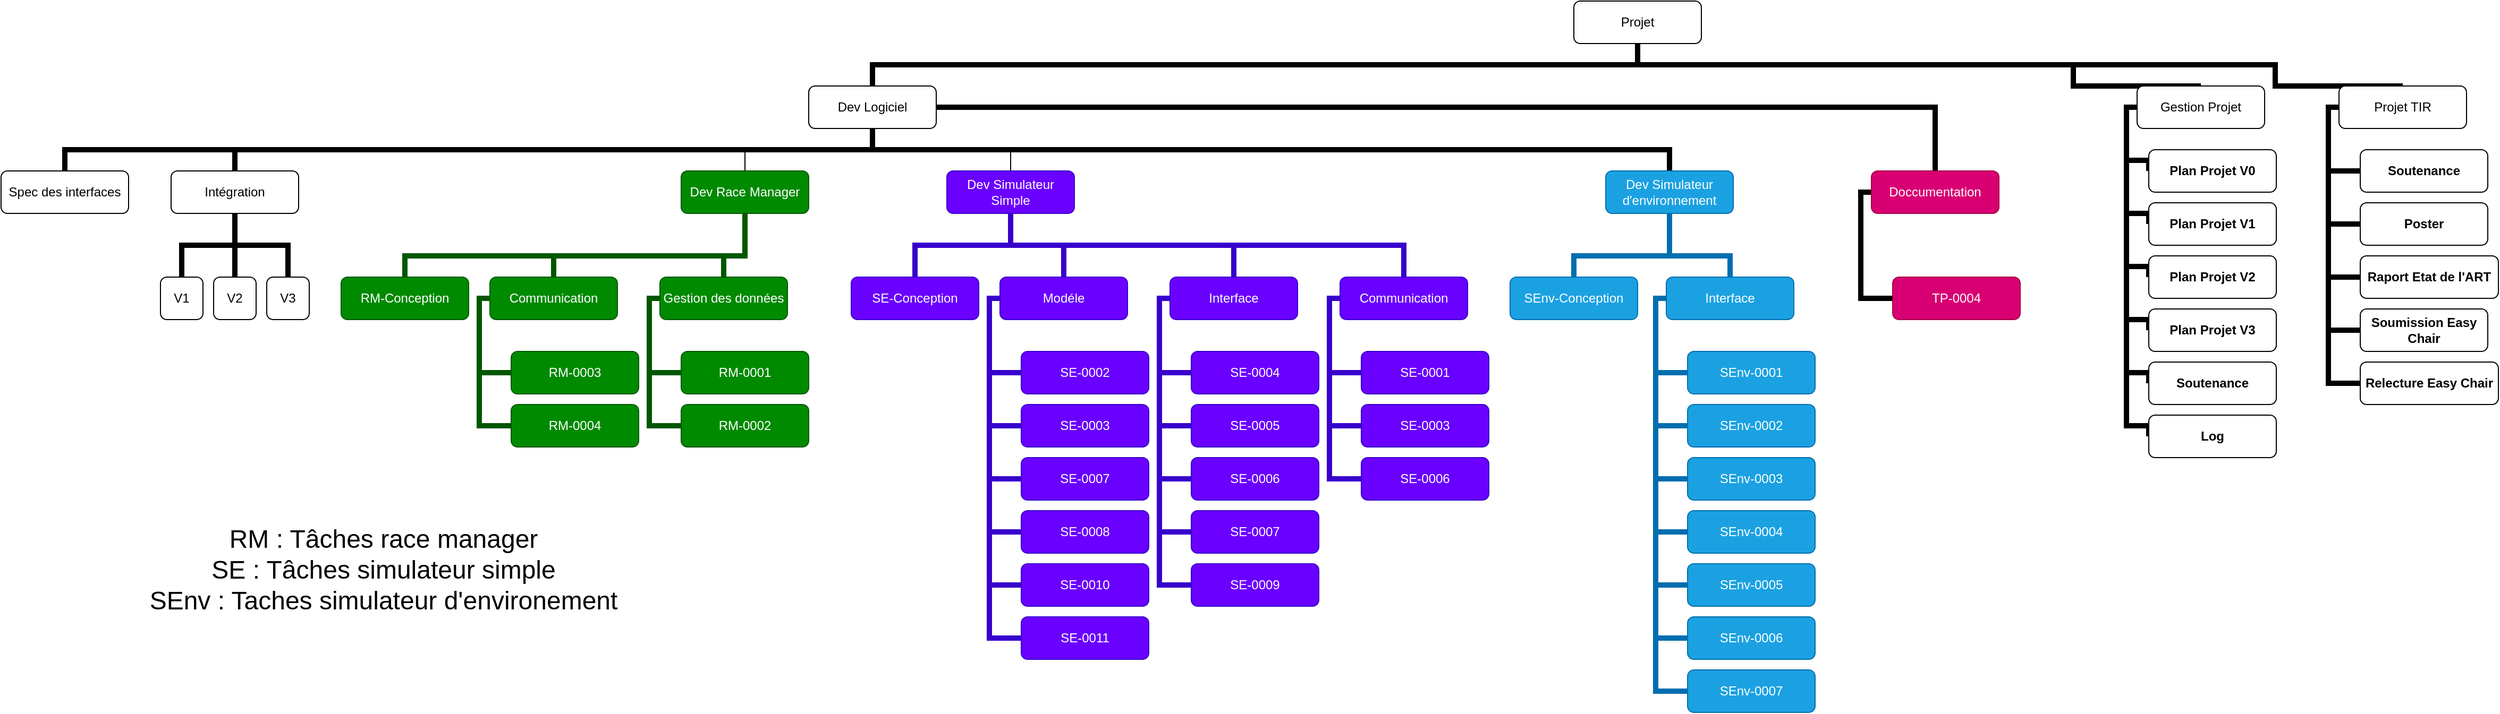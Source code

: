 <mxfile version="16.5.1" type="device"><diagram id="SO90elbDWTk9KM8f_khS" name="Page-1"><mxGraphModel dx="1640" dy="494" grid="1" gridSize="10" guides="1" tooltips="1" connect="1" arrows="1" fold="1" page="1" pageScale="1" pageWidth="827" pageHeight="1169" math="0" shadow="0"><root><mxCell id="0"/><mxCell id="1" parent="0"/><mxCell id="JSs0J7udq6UT4PyJN16Q-4" style="edgeStyle=orthogonalEdgeStyle;rounded=0;orthogonalLoop=1;jettySize=auto;html=1;entryX=0.5;entryY=0;entryDx=0;entryDy=0;endArrow=none;endFill=0;strokeWidth=5;" parent="1" source="5Y8uzEeQhEqQPlGlV6em-2" target="JSs0J7udq6UT4PyJN16Q-1" edge="1"><mxGeometry relative="1" as="geometry"><Array as="points"><mxPoint x="820" y="140"/><mxPoint x="100" y="140"/></Array></mxGeometry></mxCell><mxCell id="JSs0J7udq6UT4PyJN16Q-5" style="edgeStyle=orthogonalEdgeStyle;rounded=0;orthogonalLoop=1;jettySize=auto;html=1;entryX=0.5;entryY=0;entryDx=0;entryDy=0;endArrow=none;endFill=0;strokeWidth=5;" parent="1" source="5Y8uzEeQhEqQPlGlV6em-2" target="JSs0J7udq6UT4PyJN16Q-2" edge="1"><mxGeometry relative="1" as="geometry"><Array as="points"><mxPoint x="820" y="140"/><mxPoint x="1230" y="140"/></Array></mxGeometry></mxCell><mxCell id="JSs0J7udq6UT4PyJN16Q-6" style="edgeStyle=orthogonalEdgeStyle;rounded=0;orthogonalLoop=1;jettySize=auto;html=1;entryX=0.5;entryY=0;entryDx=0;entryDy=0;endArrow=none;endFill=0;strokeWidth=5;" parent="1" source="5Y8uzEeQhEqQPlGlV6em-2" target="JSs0J7udq6UT4PyJN16Q-3" edge="1"><mxGeometry relative="1" as="geometry"><Array as="points"><mxPoint x="820" y="140"/><mxPoint x="1420" y="140"/></Array></mxGeometry></mxCell><mxCell id="5Y8uzEeQhEqQPlGlV6em-2" value="Projet" style="rounded=1;whiteSpace=wrap;html=1;" parent="1" vertex="1"><mxGeometry x="760" y="80" width="120" height="40" as="geometry"/></mxCell><mxCell id="JSs0J7udq6UT4PyJN16Q-10" style="edgeStyle=orthogonalEdgeStyle;rounded=0;orthogonalLoop=1;jettySize=auto;html=1;entryX=0.5;entryY=0;entryDx=0;entryDy=0;endArrow=none;endFill=0;" parent="1" source="JSs0J7udq6UT4PyJN16Q-1" target="JSs0J7udq6UT4PyJN16Q-7" edge="1"><mxGeometry relative="1" as="geometry"/></mxCell><mxCell id="JSs0J7udq6UT4PyJN16Q-11" style="edgeStyle=orthogonalEdgeStyle;rounded=0;orthogonalLoop=1;jettySize=auto;html=1;entryX=0.5;entryY=0;entryDx=0;entryDy=0;endArrow=none;endFill=0;" parent="1" source="JSs0J7udq6UT4PyJN16Q-1" target="JSs0J7udq6UT4PyJN16Q-8" edge="1"><mxGeometry relative="1" as="geometry"><Array as="points"><mxPoint x="100" y="220"/><mxPoint x="230" y="220"/></Array></mxGeometry></mxCell><mxCell id="JSs0J7udq6UT4PyJN16Q-12" style="edgeStyle=orthogonalEdgeStyle;rounded=0;orthogonalLoop=1;jettySize=auto;html=1;entryX=0.5;entryY=0;entryDx=0;entryDy=0;endArrow=none;endFill=0;strokeWidth=5;" parent="1" source="JSs0J7udq6UT4PyJN16Q-1" target="JSs0J7udq6UT4PyJN16Q-9" edge="1"><mxGeometry relative="1" as="geometry"><Array as="points"><mxPoint x="100" y="220"/><mxPoint x="850" y="220"/></Array></mxGeometry></mxCell><mxCell id="worYOlC481NNK5F_TuoV-4" style="edgeStyle=orthogonalEdgeStyle;rounded=0;orthogonalLoop=1;jettySize=auto;html=1;entryX=0.5;entryY=0;entryDx=0;entryDy=0;endArrow=none;endFill=0;strokeWidth=5;" parent="1" source="JSs0J7udq6UT4PyJN16Q-1" target="worYOlC481NNK5F_TuoV-2" edge="1"><mxGeometry relative="1" as="geometry"><Array as="points"><mxPoint x="100" y="220"/><mxPoint x="-500" y="220"/></Array></mxGeometry></mxCell><mxCell id="worYOlC481NNK5F_TuoV-9" style="edgeStyle=orthogonalEdgeStyle;rounded=0;orthogonalLoop=1;jettySize=auto;html=1;entryX=0.5;entryY=0;entryDx=0;entryDy=0;endArrow=none;endFill=0;strokeWidth=5;" parent="1" source="JSs0J7udq6UT4PyJN16Q-1" target="worYOlC481NNK5F_TuoV-8" edge="1"><mxGeometry relative="1" as="geometry"><Array as="points"><mxPoint x="100" y="220"/><mxPoint x="-660" y="220"/></Array></mxGeometry></mxCell><mxCell id="X5xhiiasP9igytAPLEnK-2" style="edgeStyle=orthogonalEdgeStyle;rounded=0;orthogonalLoop=1;jettySize=auto;html=1;entryX=0.5;entryY=0;entryDx=0;entryDy=0;endArrow=none;endFill=0;strokeWidth=5;" edge="1" parent="1" source="JSs0J7udq6UT4PyJN16Q-1" target="X5xhiiasP9igytAPLEnK-1"><mxGeometry relative="1" as="geometry"/></mxCell><mxCell id="JSs0J7udq6UT4PyJN16Q-1" value="Dev Logiciel" style="rounded=1;whiteSpace=wrap;html=1;" parent="1" vertex="1"><mxGeometry x="40" y="160" width="120" height="40" as="geometry"/></mxCell><mxCell id="JSs0J7udq6UT4PyJN16Q-113" style="edgeStyle=orthogonalEdgeStyle;rounded=0;orthogonalLoop=1;jettySize=auto;html=1;entryX=0;entryY=0.5;entryDx=0;entryDy=0;endArrow=none;endFill=0;strokeWidth=5;" parent="1" source="JSs0J7udq6UT4PyJN16Q-2" target="JSs0J7udq6UT4PyJN16Q-112" edge="1"><mxGeometry relative="1" as="geometry"><Array as="points"><mxPoint x="1280" y="180"/><mxPoint x="1280" y="230"/></Array></mxGeometry></mxCell><mxCell id="JSs0J7udq6UT4PyJN16Q-114" style="edgeStyle=orthogonalEdgeStyle;rounded=0;orthogonalLoop=1;jettySize=auto;html=1;entryX=0;entryY=0.5;entryDx=0;entryDy=0;endArrow=none;endFill=0;strokeWidth=5;" parent="1" source="JSs0J7udq6UT4PyJN16Q-2" target="JSs0J7udq6UT4PyJN16Q-107" edge="1"><mxGeometry relative="1" as="geometry"><Array as="points"><mxPoint x="1280" y="180"/><mxPoint x="1280" y="280"/></Array></mxGeometry></mxCell><mxCell id="JSs0J7udq6UT4PyJN16Q-115" style="edgeStyle=orthogonalEdgeStyle;rounded=0;orthogonalLoop=1;jettySize=auto;html=1;entryX=0;entryY=0.5;entryDx=0;entryDy=0;endArrow=none;endFill=0;strokeWidth=5;" parent="1" source="JSs0J7udq6UT4PyJN16Q-2" target="JSs0J7udq6UT4PyJN16Q-108" edge="1"><mxGeometry relative="1" as="geometry"><Array as="points"><mxPoint x="1280" y="180"/><mxPoint x="1280" y="330"/></Array></mxGeometry></mxCell><mxCell id="JSs0J7udq6UT4PyJN16Q-116" style="edgeStyle=orthogonalEdgeStyle;rounded=0;orthogonalLoop=1;jettySize=auto;html=1;entryX=0;entryY=0.5;entryDx=0;entryDy=0;endArrow=none;endFill=0;strokeWidth=5;" parent="1" source="JSs0J7udq6UT4PyJN16Q-2" target="JSs0J7udq6UT4PyJN16Q-109" edge="1"><mxGeometry relative="1" as="geometry"><Array as="points"><mxPoint x="1280" y="180"/><mxPoint x="1280" y="380"/></Array></mxGeometry></mxCell><mxCell id="JSs0J7udq6UT4PyJN16Q-117" style="edgeStyle=orthogonalEdgeStyle;rounded=0;orthogonalLoop=1;jettySize=auto;html=1;entryX=0;entryY=0.5;entryDx=0;entryDy=0;endArrow=none;endFill=0;strokeWidth=5;" parent="1" source="JSs0J7udq6UT4PyJN16Q-2" target="JSs0J7udq6UT4PyJN16Q-110" edge="1"><mxGeometry relative="1" as="geometry"><Array as="points"><mxPoint x="1280" y="180"/><mxPoint x="1280" y="430"/></Array></mxGeometry></mxCell><mxCell id="JSs0J7udq6UT4PyJN16Q-118" style="edgeStyle=orthogonalEdgeStyle;rounded=0;orthogonalLoop=1;jettySize=auto;html=1;entryX=0;entryY=0.5;entryDx=0;entryDy=0;endArrow=none;endFill=0;strokeWidth=5;" parent="1" source="JSs0J7udq6UT4PyJN16Q-2" target="JSs0J7udq6UT4PyJN16Q-111" edge="1"><mxGeometry relative="1" as="geometry"><Array as="points"><mxPoint x="1280" y="180"/><mxPoint x="1280" y="480"/></Array></mxGeometry></mxCell><mxCell id="JSs0J7udq6UT4PyJN16Q-2" value="Gestion Projet" style="rounded=1;whiteSpace=wrap;html=1;" parent="1" vertex="1"><mxGeometry x="1290" y="160" width="120" height="40" as="geometry"/></mxCell><mxCell id="JSs0J7udq6UT4PyJN16Q-124" style="edgeStyle=orthogonalEdgeStyle;rounded=0;orthogonalLoop=1;jettySize=auto;html=1;entryX=0;entryY=0.5;entryDx=0;entryDy=0;endArrow=none;endFill=0;strokeWidth=5;" parent="1" source="JSs0J7udq6UT4PyJN16Q-3" target="JSs0J7udq6UT4PyJN16Q-119" edge="1"><mxGeometry relative="1" as="geometry"><Array as="points"><mxPoint x="1470" y="180"/><mxPoint x="1470" y="240"/></Array></mxGeometry></mxCell><mxCell id="JSs0J7udq6UT4PyJN16Q-125" style="edgeStyle=orthogonalEdgeStyle;rounded=0;orthogonalLoop=1;jettySize=auto;html=1;entryX=0;entryY=0.5;entryDx=0;entryDy=0;endArrow=none;endFill=0;strokeWidth=5;" parent="1" source="JSs0J7udq6UT4PyJN16Q-3" target="JSs0J7udq6UT4PyJN16Q-120" edge="1"><mxGeometry relative="1" as="geometry"><Array as="points"><mxPoint x="1470" y="180"/><mxPoint x="1470" y="290"/></Array></mxGeometry></mxCell><mxCell id="JSs0J7udq6UT4PyJN16Q-126" style="edgeStyle=orthogonalEdgeStyle;rounded=0;orthogonalLoop=1;jettySize=auto;html=1;entryX=0;entryY=0.5;entryDx=0;entryDy=0;endArrow=none;endFill=0;strokeWidth=5;" parent="1" source="JSs0J7udq6UT4PyJN16Q-3" target="JSs0J7udq6UT4PyJN16Q-121" edge="1"><mxGeometry relative="1" as="geometry"><Array as="points"><mxPoint x="1470" y="180"/><mxPoint x="1470" y="340"/></Array></mxGeometry></mxCell><mxCell id="JSs0J7udq6UT4PyJN16Q-127" style="edgeStyle=orthogonalEdgeStyle;rounded=0;orthogonalLoop=1;jettySize=auto;html=1;entryX=0;entryY=0.5;entryDx=0;entryDy=0;endArrow=none;endFill=0;strokeWidth=5;" parent="1" source="JSs0J7udq6UT4PyJN16Q-3" target="JSs0J7udq6UT4PyJN16Q-122" edge="1"><mxGeometry relative="1" as="geometry"><Array as="points"><mxPoint x="1470" y="180"/><mxPoint x="1470" y="390"/></Array></mxGeometry></mxCell><mxCell id="JSs0J7udq6UT4PyJN16Q-129" style="edgeStyle=orthogonalEdgeStyle;rounded=0;orthogonalLoop=1;jettySize=auto;html=1;entryX=0;entryY=0.5;entryDx=0;entryDy=0;endArrow=none;endFill=0;strokeWidth=5;" parent="1" source="JSs0J7udq6UT4PyJN16Q-3" target="JSs0J7udq6UT4PyJN16Q-128" edge="1"><mxGeometry relative="1" as="geometry"><Array as="points"><mxPoint x="1470" y="180"/><mxPoint x="1470" y="440"/></Array></mxGeometry></mxCell><mxCell id="JSs0J7udq6UT4PyJN16Q-3" value="Projet TIR" style="rounded=1;whiteSpace=wrap;html=1;" parent="1" vertex="1"><mxGeometry x="1480" y="160" width="120" height="40" as="geometry"/></mxCell><mxCell id="JSs0J7udq6UT4PyJN16Q-15" style="edgeStyle=orthogonalEdgeStyle;rounded=0;orthogonalLoop=1;jettySize=auto;html=1;entryX=0.5;entryY=0;entryDx=0;entryDy=0;endArrow=none;endFill=0;fillColor=#008a00;strokeColor=#005700;strokeWidth=5;" parent="1" source="JSs0J7udq6UT4PyJN16Q-7" target="JSs0J7udq6UT4PyJN16Q-13" edge="1"><mxGeometry relative="1" as="geometry"><Array as="points"><mxPoint x="-20" y="320"/><mxPoint x="-200" y="320"/></Array></mxGeometry></mxCell><mxCell id="JSs0J7udq6UT4PyJN16Q-16" style="edgeStyle=orthogonalEdgeStyle;rounded=0;orthogonalLoop=1;jettySize=auto;html=1;entryX=0.5;entryY=0;entryDx=0;entryDy=0;endArrow=none;endFill=0;fillColor=#008a00;strokeColor=#005700;strokeWidth=5;" parent="1" source="JSs0J7udq6UT4PyJN16Q-7" target="JSs0J7udq6UT4PyJN16Q-14" edge="1"><mxGeometry relative="1" as="geometry"><Array as="points"><mxPoint x="-20" y="320"/><mxPoint x="-40" y="320"/></Array></mxGeometry></mxCell><mxCell id="JSs0J7udq6UT4PyJN16Q-96" style="edgeStyle=orthogonalEdgeStyle;rounded=0;orthogonalLoop=1;jettySize=auto;html=1;endArrow=none;endFill=0;entryX=0.5;entryY=0;entryDx=0;entryDy=0;fillColor=#008a00;strokeColor=#005700;strokeWidth=5;" parent="1" source="JSs0J7udq6UT4PyJN16Q-7" target="JSs0J7udq6UT4PyJN16Q-95" edge="1"><mxGeometry relative="1" as="geometry"><mxPoint x="-320" y="320" as="targetPoint"/><Array as="points"><mxPoint x="-20" y="320"/><mxPoint x="-340" y="320"/></Array></mxGeometry></mxCell><mxCell id="JSs0J7udq6UT4PyJN16Q-7" value="Dev Race Manager" style="rounded=1;whiteSpace=wrap;html=1;fillColor=#008a00;fontColor=#ffffff;strokeColor=#005700;" parent="1" vertex="1"><mxGeometry x="-80" y="240" width="120" height="40" as="geometry"/></mxCell><mxCell id="JSs0J7udq6UT4PyJN16Q-40" style="edgeStyle=orthogonalEdgeStyle;rounded=0;orthogonalLoop=1;jettySize=auto;html=1;entryX=0.5;entryY=0;entryDx=0;entryDy=0;endArrow=none;endFill=0;fillColor=#6a00ff;strokeColor=#3700CC;strokeWidth=5;" parent="1" source="JSs0J7udq6UT4PyJN16Q-8" target="JSs0J7udq6UT4PyJN16Q-37" edge="1"><mxGeometry relative="1" as="geometry"/></mxCell><mxCell id="JSs0J7udq6UT4PyJN16Q-41" style="edgeStyle=orthogonalEdgeStyle;rounded=0;orthogonalLoop=1;jettySize=auto;html=1;entryX=0.5;entryY=0;entryDx=0;entryDy=0;endArrow=none;endFill=0;fillColor=#6a00ff;strokeColor=#3700CC;strokeWidth=5;" parent="1" source="JSs0J7udq6UT4PyJN16Q-8" target="JSs0J7udq6UT4PyJN16Q-38" edge="1"><mxGeometry relative="1" as="geometry"><Array as="points"><mxPoint x="230" y="310"/><mxPoint x="440" y="310"/></Array></mxGeometry></mxCell><mxCell id="JSs0J7udq6UT4PyJN16Q-42" style="edgeStyle=orthogonalEdgeStyle;rounded=0;orthogonalLoop=1;jettySize=auto;html=1;entryX=0.5;entryY=0;entryDx=0;entryDy=0;endArrow=none;endFill=0;fillColor=#6a00ff;strokeColor=#3700CC;strokeWidth=5;" parent="1" source="JSs0J7udq6UT4PyJN16Q-8" target="JSs0J7udq6UT4PyJN16Q-39" edge="1"><mxGeometry relative="1" as="geometry"><Array as="points"><mxPoint x="230" y="310"/><mxPoint x="600" y="310"/></Array></mxGeometry></mxCell><mxCell id="JSs0J7udq6UT4PyJN16Q-98" style="edgeStyle=orthogonalEdgeStyle;rounded=0;orthogonalLoop=1;jettySize=auto;html=1;entryX=0.5;entryY=0;entryDx=0;entryDy=0;endArrow=none;endFill=0;fillColor=#6a00ff;strokeColor=#3700CC;strokeWidth=5;" parent="1" source="JSs0J7udq6UT4PyJN16Q-8" target="JSs0J7udq6UT4PyJN16Q-97" edge="1"><mxGeometry relative="1" as="geometry"/></mxCell><mxCell id="JSs0J7udq6UT4PyJN16Q-8" value="Dev Simulateur Simple" style="rounded=1;whiteSpace=wrap;html=1;fillColor=#6a00ff;fontColor=#ffffff;strokeColor=#3700CC;" parent="1" vertex="1"><mxGeometry x="170" y="240" width="120" height="40" as="geometry"/></mxCell><mxCell id="JSs0J7udq6UT4PyJN16Q-73" style="edgeStyle=orthogonalEdgeStyle;rounded=0;orthogonalLoop=1;jettySize=auto;html=1;entryX=0.5;entryY=0;entryDx=0;entryDy=0;endArrow=none;endFill=0;fillColor=#1ba1e2;strokeColor=#006EAF;strokeWidth=5;" parent="1" target="JSs0J7udq6UT4PyJN16Q-71" edge="1"><mxGeometry relative="1" as="geometry"><mxPoint x="850" y="280" as="sourcePoint"/><Array as="points"><mxPoint x="850" y="320"/><mxPoint x="907" y="320"/></Array></mxGeometry></mxCell><mxCell id="JSs0J7udq6UT4PyJN16Q-9" value="Dev Simulateur d'environnement" style="rounded=1;whiteSpace=wrap;html=1;fillColor=#1ba1e2;fontColor=#ffffff;strokeColor=#006EAF;" parent="1" vertex="1"><mxGeometry x="790" y="240" width="120" height="40" as="geometry"/></mxCell><mxCell id="JSs0J7udq6UT4PyJN16Q-18" style="edgeStyle=orthogonalEdgeStyle;rounded=0;orthogonalLoop=1;jettySize=auto;html=1;entryX=0;entryY=0.5;entryDx=0;entryDy=0;endArrow=none;endFill=0;fillColor=#008a00;strokeColor=#005700;strokeWidth=5;" parent="1" source="JSs0J7udq6UT4PyJN16Q-13" target="JSs0J7udq6UT4PyJN16Q-17" edge="1"><mxGeometry relative="1" as="geometry"><Array as="points"><mxPoint x="-270" y="360"/><mxPoint x="-270" y="430"/></Array></mxGeometry></mxCell><mxCell id="JSs0J7udq6UT4PyJN16Q-20" style="edgeStyle=orthogonalEdgeStyle;rounded=0;orthogonalLoop=1;jettySize=auto;html=1;entryX=0;entryY=0.5;entryDx=0;entryDy=0;endArrow=none;endFill=0;fillColor=#008a00;strokeColor=#005700;strokeWidth=5;" parent="1" source="JSs0J7udq6UT4PyJN16Q-13" target="JSs0J7udq6UT4PyJN16Q-19" edge="1"><mxGeometry relative="1" as="geometry"><Array as="points"><mxPoint x="-270" y="360"/><mxPoint x="-270" y="480"/></Array></mxGeometry></mxCell><mxCell id="JSs0J7udq6UT4PyJN16Q-13" value="Communication" style="rounded=1;whiteSpace=wrap;html=1;fillColor=#008a00;fontColor=#ffffff;strokeColor=#005700;" parent="1" vertex="1"><mxGeometry x="-260" y="340" width="120" height="40" as="geometry"/></mxCell><mxCell id="JSs0J7udq6UT4PyJN16Q-31" style="edgeStyle=orthogonalEdgeStyle;rounded=0;orthogonalLoop=1;jettySize=auto;html=1;entryX=0;entryY=0.5;entryDx=0;entryDy=0;endArrow=none;endFill=0;fillColor=#008a00;strokeColor=#005700;strokeWidth=5;" parent="1" source="JSs0J7udq6UT4PyJN16Q-14" target="JSs0J7udq6UT4PyJN16Q-23" edge="1"><mxGeometry relative="1" as="geometry"><Array as="points"><mxPoint x="-110" y="360"/><mxPoint x="-110" y="430"/></Array></mxGeometry></mxCell><mxCell id="JSs0J7udq6UT4PyJN16Q-32" style="edgeStyle=orthogonalEdgeStyle;rounded=0;orthogonalLoop=1;jettySize=auto;html=1;entryX=0;entryY=0.5;entryDx=0;entryDy=0;endArrow=none;endFill=0;fillColor=#008a00;strokeColor=#005700;strokeWidth=5;" parent="1" source="JSs0J7udq6UT4PyJN16Q-14" target="JSs0J7udq6UT4PyJN16Q-24" edge="1"><mxGeometry relative="1" as="geometry"><Array as="points"><mxPoint x="-110" y="360"/><mxPoint x="-110" y="480"/></Array></mxGeometry></mxCell><mxCell id="JSs0J7udq6UT4PyJN16Q-14" value="Gestion des données" style="rounded=1;whiteSpace=wrap;html=1;fillColor=#008a00;fontColor=#ffffff;strokeColor=#005700;" parent="1" vertex="1"><mxGeometry x="-100" y="340" width="120" height="40" as="geometry"/></mxCell><mxCell id="JSs0J7udq6UT4PyJN16Q-17" value="RM-0003" style="rounded=1;whiteSpace=wrap;html=1;fillColor=#008a00;fontColor=#ffffff;strokeColor=#005700;" parent="1" vertex="1"><mxGeometry x="-240.0" y="410" width="120" height="40" as="geometry"/></mxCell><mxCell id="JSs0J7udq6UT4PyJN16Q-19" value="&lt;span&gt;RM-0004&lt;/span&gt;" style="rounded=1;whiteSpace=wrap;html=1;fillColor=#008a00;fontColor=#ffffff;strokeColor=#005700;" parent="1" vertex="1"><mxGeometry x="-240.0" y="460" width="120" height="40" as="geometry"/></mxCell><mxCell id="JSs0J7udq6UT4PyJN16Q-23" value="RM-0001" style="rounded=1;whiteSpace=wrap;html=1;fillColor=#008a00;fontColor=#ffffff;strokeColor=#005700;" parent="1" vertex="1"><mxGeometry x="-80" y="410" width="120" height="40" as="geometry"/></mxCell><mxCell id="JSs0J7udq6UT4PyJN16Q-24" value="RM-0002" style="rounded=1;whiteSpace=wrap;html=1;fillColor=#008a00;fontColor=#ffffff;strokeColor=#005700;" parent="1" vertex="1"><mxGeometry x="-80" y="460" width="120" height="40" as="geometry"/></mxCell><mxCell id="JSs0J7udq6UT4PyJN16Q-48" style="edgeStyle=orthogonalEdgeStyle;rounded=0;orthogonalLoop=1;jettySize=auto;html=1;entryX=0;entryY=0.5;entryDx=0;entryDy=0;endArrow=none;endFill=0;fillColor=#6a00ff;strokeColor=#3700CC;strokeWidth=5;" parent="1" source="JSs0J7udq6UT4PyJN16Q-37" target="JSs0J7udq6UT4PyJN16Q-44" edge="1"><mxGeometry relative="1" as="geometry"><Array as="points"><mxPoint x="210" y="360"/><mxPoint x="210" y="430"/></Array></mxGeometry></mxCell><mxCell id="JSs0J7udq6UT4PyJN16Q-49" style="edgeStyle=orthogonalEdgeStyle;rounded=0;orthogonalLoop=1;jettySize=auto;html=1;entryX=0;entryY=0.5;entryDx=0;entryDy=0;endArrow=none;endFill=0;fillColor=#6a00ff;strokeColor=#3700CC;strokeWidth=5;" parent="1" source="JSs0J7udq6UT4PyJN16Q-37" target="JSs0J7udq6UT4PyJN16Q-45" edge="1"><mxGeometry relative="1" as="geometry"><Array as="points"><mxPoint x="210" y="360"/><mxPoint x="210" y="480"/></Array></mxGeometry></mxCell><mxCell id="JSs0J7udq6UT4PyJN16Q-60" style="edgeStyle=orthogonalEdgeStyle;rounded=0;orthogonalLoop=1;jettySize=auto;html=1;entryX=0;entryY=0.5;entryDx=0;entryDy=0;endArrow=none;endFill=0;fillColor=#6a00ff;strokeColor=#3700CC;strokeWidth=5;" parent="1" source="JSs0J7udq6UT4PyJN16Q-37" target="JSs0J7udq6UT4PyJN16Q-56" edge="1"><mxGeometry relative="1" as="geometry"><Array as="points"><mxPoint x="210" y="360"/><mxPoint x="210" y="530"/></Array></mxGeometry></mxCell><mxCell id="JSs0J7udq6UT4PyJN16Q-61" style="edgeStyle=orthogonalEdgeStyle;rounded=0;orthogonalLoop=1;jettySize=auto;html=1;entryX=0;entryY=0.5;entryDx=0;entryDy=0;endArrow=none;endFill=0;fillColor=#6a00ff;strokeColor=#3700CC;strokeWidth=5;" parent="1" source="JSs0J7udq6UT4PyJN16Q-37" target="JSs0J7udq6UT4PyJN16Q-54" edge="1"><mxGeometry relative="1" as="geometry"><Array as="points"><mxPoint x="210" y="360"/><mxPoint x="210" y="580"/></Array></mxGeometry></mxCell><mxCell id="JSs0J7udq6UT4PyJN16Q-63" style="edgeStyle=orthogonalEdgeStyle;rounded=0;orthogonalLoop=1;jettySize=auto;html=1;entryX=0;entryY=0.5;entryDx=0;entryDy=0;endArrow=none;endFill=0;fillColor=#6a00ff;strokeColor=#3700CC;strokeWidth=5;" parent="1" source="JSs0J7udq6UT4PyJN16Q-37" target="JSs0J7udq6UT4PyJN16Q-57" edge="1"><mxGeometry relative="1" as="geometry"><Array as="points"><mxPoint x="210" y="360"/><mxPoint x="210" y="630"/></Array></mxGeometry></mxCell><mxCell id="JSs0J7udq6UT4PyJN16Q-64" style="edgeStyle=orthogonalEdgeStyle;rounded=0;orthogonalLoop=1;jettySize=auto;html=1;entryX=0;entryY=0.5;entryDx=0;entryDy=0;endArrow=none;endFill=0;fillColor=#6a00ff;strokeColor=#3700CC;strokeWidth=5;" parent="1" source="JSs0J7udq6UT4PyJN16Q-37" target="JSs0J7udq6UT4PyJN16Q-58" edge="1"><mxGeometry relative="1" as="geometry"><Array as="points"><mxPoint x="210" y="360"/><mxPoint x="210" y="680"/></Array></mxGeometry></mxCell><mxCell id="JSs0J7udq6UT4PyJN16Q-37" value="Modéle" style="rounded=1;whiteSpace=wrap;html=1;fillColor=#6a00ff;fontColor=#ffffff;strokeColor=#3700CC;" parent="1" vertex="1"><mxGeometry x="220" y="340" width="120" height="40" as="geometry"/></mxCell><mxCell id="JSs0J7udq6UT4PyJN16Q-50" style="edgeStyle=orthogonalEdgeStyle;rounded=0;orthogonalLoop=1;jettySize=auto;html=1;entryX=0;entryY=0.5;entryDx=0;entryDy=0;endArrow=none;endFill=0;fillColor=#6a00ff;strokeColor=#3700CC;strokeWidth=5;" parent="1" source="JSs0J7udq6UT4PyJN16Q-38" target="JSs0J7udq6UT4PyJN16Q-46" edge="1"><mxGeometry relative="1" as="geometry"><Array as="points"><mxPoint x="370" y="360"/><mxPoint x="370" y="430"/></Array></mxGeometry></mxCell><mxCell id="JSs0J7udq6UT4PyJN16Q-51" style="edgeStyle=orthogonalEdgeStyle;rounded=0;orthogonalLoop=1;jettySize=auto;html=1;entryX=0;entryY=0.5;entryDx=0;entryDy=0;endArrow=none;endFill=0;fillColor=#6a00ff;strokeColor=#3700CC;strokeWidth=5;" parent="1" source="JSs0J7udq6UT4PyJN16Q-38" target="JSs0J7udq6UT4PyJN16Q-47" edge="1"><mxGeometry relative="1" as="geometry"><Array as="points"><mxPoint x="370" y="360"/><mxPoint x="370" y="480"/></Array></mxGeometry></mxCell><mxCell id="JSs0J7udq6UT4PyJN16Q-65" style="edgeStyle=orthogonalEdgeStyle;rounded=0;orthogonalLoop=1;jettySize=auto;html=1;entryX=0;entryY=0.5;entryDx=0;entryDy=0;endArrow=none;endFill=0;fillColor=#6a00ff;strokeColor=#3700CC;strokeWidth=5;" parent="1" source="JSs0J7udq6UT4PyJN16Q-38" target="JSs0J7udq6UT4PyJN16Q-52" edge="1"><mxGeometry relative="1" as="geometry"><Array as="points"><mxPoint x="370" y="360"/><mxPoint x="370" y="530"/></Array></mxGeometry></mxCell><mxCell id="JSs0J7udq6UT4PyJN16Q-66" style="edgeStyle=orthogonalEdgeStyle;rounded=0;orthogonalLoop=1;jettySize=auto;html=1;entryX=0;entryY=0.5;entryDx=0;entryDy=0;endArrow=none;endFill=0;fillColor=#6a00ff;strokeColor=#3700CC;strokeWidth=5;" parent="1" source="JSs0J7udq6UT4PyJN16Q-38" target="JSs0J7udq6UT4PyJN16Q-53" edge="1"><mxGeometry relative="1" as="geometry"><Array as="points"><mxPoint x="370" y="360"/><mxPoint x="370" y="580"/></Array></mxGeometry></mxCell><mxCell id="JSs0J7udq6UT4PyJN16Q-67" style="edgeStyle=orthogonalEdgeStyle;rounded=0;orthogonalLoop=1;jettySize=auto;html=1;entryX=0;entryY=0.5;entryDx=0;entryDy=0;endArrow=none;endFill=0;fillColor=#6a00ff;strokeColor=#3700CC;strokeWidth=5;" parent="1" source="JSs0J7udq6UT4PyJN16Q-38" target="JSs0J7udq6UT4PyJN16Q-55" edge="1"><mxGeometry relative="1" as="geometry"><Array as="points"><mxPoint x="370" y="360"/><mxPoint x="370" y="630"/></Array></mxGeometry></mxCell><mxCell id="JSs0J7udq6UT4PyJN16Q-38" value="Interface" style="rounded=1;whiteSpace=wrap;html=1;fillColor=#6a00ff;fontColor=#ffffff;strokeColor=#3700CC;" parent="1" vertex="1"><mxGeometry x="380" y="340" width="120" height="40" as="geometry"/></mxCell><mxCell id="JSs0J7udq6UT4PyJN16Q-68" style="edgeStyle=orthogonalEdgeStyle;rounded=0;orthogonalLoop=1;jettySize=auto;html=1;entryX=0;entryY=0.5;entryDx=0;entryDy=0;endArrow=none;endFill=0;fillColor=#6a00ff;strokeColor=#3700CC;strokeWidth=5;" parent="1" source="JSs0J7udq6UT4PyJN16Q-39" target="JSs0J7udq6UT4PyJN16Q-43" edge="1"><mxGeometry relative="1" as="geometry"><Array as="points"><mxPoint x="530" y="360"/><mxPoint x="530" y="430"/></Array></mxGeometry></mxCell><mxCell id="JSs0J7udq6UT4PyJN16Q-69" style="edgeStyle=orthogonalEdgeStyle;rounded=0;orthogonalLoop=1;jettySize=auto;html=1;entryX=0;entryY=0.5;entryDx=0;entryDy=0;endArrow=none;endFill=0;fillColor=#6a00ff;strokeColor=#3700CC;strokeWidth=5;" parent="1" source="JSs0J7udq6UT4PyJN16Q-39" target="JSs0J7udq6UT4PyJN16Q-62" edge="1"><mxGeometry relative="1" as="geometry"><Array as="points"><mxPoint x="530" y="360"/><mxPoint x="530" y="480"/></Array></mxGeometry></mxCell><mxCell id="JSs0J7udq6UT4PyJN16Q-70" style="edgeStyle=orthogonalEdgeStyle;rounded=0;orthogonalLoop=1;jettySize=auto;html=1;entryX=0;entryY=0.5;entryDx=0;entryDy=0;endArrow=none;endFill=0;fillColor=#6a00ff;strokeColor=#3700CC;strokeWidth=5;" parent="1" source="JSs0J7udq6UT4PyJN16Q-39" target="JSs0J7udq6UT4PyJN16Q-59" edge="1"><mxGeometry relative="1" as="geometry"><Array as="points"><mxPoint x="530" y="360"/><mxPoint x="530" y="530"/></Array></mxGeometry></mxCell><mxCell id="JSs0J7udq6UT4PyJN16Q-39" value="Communication" style="rounded=1;whiteSpace=wrap;html=1;fillColor=#6a00ff;fontColor=#ffffff;strokeColor=#3700CC;" parent="1" vertex="1"><mxGeometry x="540" y="340" width="120" height="40" as="geometry"/></mxCell><mxCell id="JSs0J7udq6UT4PyJN16Q-43" value="SE-0001" style="rounded=1;whiteSpace=wrap;html=1;fillColor=#6a00ff;fontColor=#ffffff;strokeColor=#3700CC;" parent="1" vertex="1"><mxGeometry x="560" y="410" width="120" height="40" as="geometry"/></mxCell><mxCell id="JSs0J7udq6UT4PyJN16Q-44" value="SE-0002" style="rounded=1;whiteSpace=wrap;html=1;fillColor=#6a00ff;fontColor=#ffffff;strokeColor=#3700CC;" parent="1" vertex="1"><mxGeometry x="240.0" y="410" width="120" height="40" as="geometry"/></mxCell><mxCell id="JSs0J7udq6UT4PyJN16Q-45" value="SE-0003" style="rounded=1;whiteSpace=wrap;html=1;fillColor=#6a00ff;fontColor=#ffffff;strokeColor=#3700CC;" parent="1" vertex="1"><mxGeometry x="240.0" y="460" width="120" height="40" as="geometry"/></mxCell><mxCell id="JSs0J7udq6UT4PyJN16Q-46" value="SE-0004" style="rounded=1;whiteSpace=wrap;html=1;fillColor=#6a00ff;fontColor=#ffffff;strokeColor=#3700CC;" parent="1" vertex="1"><mxGeometry x="400" y="410" width="120" height="40" as="geometry"/></mxCell><mxCell id="JSs0J7udq6UT4PyJN16Q-47" value="SE-0005" style="rounded=1;whiteSpace=wrap;html=1;fillColor=#6a00ff;fontColor=#ffffff;strokeColor=#3700CC;" parent="1" vertex="1"><mxGeometry x="400" y="460" width="120" height="40" as="geometry"/></mxCell><mxCell id="JSs0J7udq6UT4PyJN16Q-52" value="SE-0006" style="rounded=1;whiteSpace=wrap;html=1;fillColor=#6a00ff;fontColor=#ffffff;strokeColor=#3700CC;" parent="1" vertex="1"><mxGeometry x="400" y="510" width="120" height="40" as="geometry"/></mxCell><mxCell id="JSs0J7udq6UT4PyJN16Q-53" value="SE-0007" style="rounded=1;whiteSpace=wrap;html=1;fillColor=#6a00ff;fontColor=#ffffff;strokeColor=#3700CC;" parent="1" vertex="1"><mxGeometry x="400" y="560" width="120" height="40" as="geometry"/></mxCell><mxCell id="JSs0J7udq6UT4PyJN16Q-54" value="SE-0008" style="rounded=1;whiteSpace=wrap;html=1;fillColor=#6a00ff;fontColor=#ffffff;strokeColor=#3700CC;" parent="1" vertex="1"><mxGeometry x="240.0" y="560" width="120" height="40" as="geometry"/></mxCell><mxCell id="JSs0J7udq6UT4PyJN16Q-55" value="SE-0009" style="rounded=1;whiteSpace=wrap;html=1;fillColor=#6a00ff;fontColor=#ffffff;strokeColor=#3700CC;" parent="1" vertex="1"><mxGeometry x="400" y="610" width="120" height="40" as="geometry"/></mxCell><mxCell id="JSs0J7udq6UT4PyJN16Q-56" value="SE-0007" style="rounded=1;whiteSpace=wrap;html=1;fillColor=#6a00ff;fontColor=#ffffff;strokeColor=#3700CC;" parent="1" vertex="1"><mxGeometry x="240.0" y="510" width="120" height="40" as="geometry"/></mxCell><mxCell id="JSs0J7udq6UT4PyJN16Q-57" value="SE-0010" style="rounded=1;whiteSpace=wrap;html=1;fillColor=#6a00ff;fontColor=#ffffff;strokeColor=#3700CC;" parent="1" vertex="1"><mxGeometry x="240.0" y="610" width="120" height="40" as="geometry"/></mxCell><mxCell id="JSs0J7udq6UT4PyJN16Q-58" value="SE-0011" style="rounded=1;whiteSpace=wrap;html=1;fillColor=#6a00ff;fontColor=#ffffff;strokeColor=#3700CC;" parent="1" vertex="1"><mxGeometry x="240.0" y="660" width="120" height="40" as="geometry"/></mxCell><mxCell id="JSs0J7udq6UT4PyJN16Q-59" value="SE-0006" style="rounded=1;whiteSpace=wrap;html=1;fillColor=#6a00ff;fontColor=#ffffff;strokeColor=#3700CC;" parent="1" vertex="1"><mxGeometry x="560" y="510" width="120" height="40" as="geometry"/></mxCell><mxCell id="JSs0J7udq6UT4PyJN16Q-62" value="SE-0003" style="rounded=1;whiteSpace=wrap;html=1;fillColor=#6a00ff;fontColor=#ffffff;strokeColor=#3700CC;" parent="1" vertex="1"><mxGeometry x="560" y="460" width="120" height="40" as="geometry"/></mxCell><mxCell id="JSs0J7udq6UT4PyJN16Q-88" style="edgeStyle=orthogonalEdgeStyle;rounded=0;orthogonalLoop=1;jettySize=auto;html=1;entryX=0;entryY=0.5;entryDx=0;entryDy=0;endArrow=none;endFill=0;fillColor=#1ba1e2;strokeColor=#006EAF;strokeWidth=5;" parent="1" source="JSs0J7udq6UT4PyJN16Q-71" target="JSs0J7udq6UT4PyJN16Q-81" edge="1"><mxGeometry relative="1" as="geometry"><Array as="points"><mxPoint x="837" y="360"/><mxPoint x="837" y="730"/></Array></mxGeometry></mxCell><mxCell id="JSs0J7udq6UT4PyJN16Q-89" style="edgeStyle=orthogonalEdgeStyle;rounded=0;orthogonalLoop=1;jettySize=auto;html=1;entryX=0;entryY=0.5;entryDx=0;entryDy=0;endArrow=none;endFill=0;fillColor=#1ba1e2;strokeColor=#006EAF;strokeWidth=5;" parent="1" source="JSs0J7udq6UT4PyJN16Q-71" target="JSs0J7udq6UT4PyJN16Q-75" edge="1"><mxGeometry relative="1" as="geometry"><Array as="points"><mxPoint x="837" y="360"/><mxPoint x="837" y="430"/></Array></mxGeometry></mxCell><mxCell id="JSs0J7udq6UT4PyJN16Q-90" style="edgeStyle=orthogonalEdgeStyle;rounded=0;orthogonalLoop=1;jettySize=auto;html=1;entryX=0;entryY=0.5;entryDx=0;entryDy=0;endArrow=none;endFill=0;fillColor=#1ba1e2;strokeColor=#006EAF;strokeWidth=5;" parent="1" source="JSs0J7udq6UT4PyJN16Q-71" target="JSs0J7udq6UT4PyJN16Q-76" edge="1"><mxGeometry relative="1" as="geometry"><Array as="points"><mxPoint x="837" y="360"/><mxPoint x="837" y="480"/></Array></mxGeometry></mxCell><mxCell id="JSs0J7udq6UT4PyJN16Q-91" style="edgeStyle=orthogonalEdgeStyle;rounded=0;orthogonalLoop=1;jettySize=auto;html=1;entryX=0;entryY=0.5;entryDx=0;entryDy=0;endArrow=none;endFill=0;fillColor=#1ba1e2;strokeColor=#006EAF;strokeWidth=5;" parent="1" source="JSs0J7udq6UT4PyJN16Q-71" target="JSs0J7udq6UT4PyJN16Q-77" edge="1"><mxGeometry relative="1" as="geometry"><Array as="points"><mxPoint x="837" y="360"/><mxPoint x="837" y="530"/></Array></mxGeometry></mxCell><mxCell id="JSs0J7udq6UT4PyJN16Q-92" style="edgeStyle=orthogonalEdgeStyle;rounded=0;orthogonalLoop=1;jettySize=auto;html=1;entryX=0;entryY=0.5;entryDx=0;entryDy=0;endArrow=none;endFill=0;fillColor=#1ba1e2;strokeColor=#006EAF;strokeWidth=5;" parent="1" source="JSs0J7udq6UT4PyJN16Q-71" target="JSs0J7udq6UT4PyJN16Q-78" edge="1"><mxGeometry relative="1" as="geometry"><Array as="points"><mxPoint x="837" y="360"/><mxPoint x="837" y="580"/></Array></mxGeometry></mxCell><mxCell id="JSs0J7udq6UT4PyJN16Q-93" style="edgeStyle=orthogonalEdgeStyle;rounded=0;orthogonalLoop=1;jettySize=auto;html=1;entryX=0;entryY=0.5;entryDx=0;entryDy=0;endArrow=none;endFill=0;fillColor=#1ba1e2;strokeColor=#006EAF;strokeWidth=5;" parent="1" source="JSs0J7udq6UT4PyJN16Q-71" target="JSs0J7udq6UT4PyJN16Q-79" edge="1"><mxGeometry relative="1" as="geometry"><Array as="points"><mxPoint x="837" y="360"/><mxPoint x="837" y="630"/></Array></mxGeometry></mxCell><mxCell id="JSs0J7udq6UT4PyJN16Q-94" style="edgeStyle=orthogonalEdgeStyle;rounded=0;orthogonalLoop=1;jettySize=auto;html=1;entryX=0;entryY=0.5;entryDx=0;entryDy=0;endArrow=none;endFill=0;fillColor=#1ba1e2;strokeColor=#006EAF;strokeWidth=5;" parent="1" source="JSs0J7udq6UT4PyJN16Q-71" target="JSs0J7udq6UT4PyJN16Q-80" edge="1"><mxGeometry relative="1" as="geometry"><Array as="points"><mxPoint x="837" y="360"/><mxPoint x="837" y="680"/></Array></mxGeometry></mxCell><mxCell id="JSs0J7udq6UT4PyJN16Q-71" value="Interface" style="rounded=1;whiteSpace=wrap;html=1;fillColor=#1ba1e2;fontColor=#ffffff;strokeColor=#006EAF;" parent="1" vertex="1"><mxGeometry x="847" y="340" width="120" height="40" as="geometry"/></mxCell><mxCell id="JSs0J7udq6UT4PyJN16Q-75" value="SEnv-0001" style="rounded=1;whiteSpace=wrap;html=1;fillColor=#1ba1e2;fontColor=#ffffff;strokeColor=#006EAF;" parent="1" vertex="1"><mxGeometry x="867" y="410" width="120" height="40" as="geometry"/></mxCell><mxCell id="JSs0J7udq6UT4PyJN16Q-76" value="SEnv-0002" style="rounded=1;whiteSpace=wrap;html=1;fillColor=#1ba1e2;fontColor=#ffffff;strokeColor=#006EAF;" parent="1" vertex="1"><mxGeometry x="867" y="460" width="120" height="40" as="geometry"/></mxCell><mxCell id="JSs0J7udq6UT4PyJN16Q-77" value="SEnv-0003" style="rounded=1;whiteSpace=wrap;html=1;fillColor=#1ba1e2;fontColor=#ffffff;strokeColor=#006EAF;" parent="1" vertex="1"><mxGeometry x="867" y="510" width="120" height="40" as="geometry"/></mxCell><mxCell id="JSs0J7udq6UT4PyJN16Q-78" value="SEnv-0004" style="rounded=1;whiteSpace=wrap;html=1;fillColor=#1ba1e2;fontColor=#ffffff;strokeColor=#006EAF;" parent="1" vertex="1"><mxGeometry x="867" y="560" width="120" height="40" as="geometry"/></mxCell><mxCell id="JSs0J7udq6UT4PyJN16Q-79" value="SEnv-0005" style="rounded=1;whiteSpace=wrap;html=1;fillColor=#1ba1e2;fontColor=#ffffff;strokeColor=#006EAF;" parent="1" vertex="1"><mxGeometry x="867" y="610" width="120" height="40" as="geometry"/></mxCell><mxCell id="JSs0J7udq6UT4PyJN16Q-80" value="SEnv-0006" style="rounded=1;whiteSpace=wrap;html=1;fillColor=#1ba1e2;fontColor=#ffffff;strokeColor=#006EAF;" parent="1" vertex="1"><mxGeometry x="867" y="660" width="120" height="40" as="geometry"/></mxCell><mxCell id="JSs0J7udq6UT4PyJN16Q-81" value="SEnv-0007" style="rounded=1;whiteSpace=wrap;html=1;fillColor=#1ba1e2;fontColor=#ffffff;strokeColor=#006EAF;" parent="1" vertex="1"><mxGeometry x="867" y="710" width="120" height="40" as="geometry"/></mxCell><mxCell id="JSs0J7udq6UT4PyJN16Q-95" value="RM-Conception" style="rounded=1;whiteSpace=wrap;html=1;fillColor=#008a00;fontColor=#ffffff;strokeColor=#005700;" parent="1" vertex="1"><mxGeometry x="-400" y="340" width="120" height="40" as="geometry"/></mxCell><mxCell id="JSs0J7udq6UT4PyJN16Q-97" value="SE-Conception" style="rounded=1;whiteSpace=wrap;html=1;fillColor=#6a00ff;fontColor=#ffffff;strokeColor=#3700CC;" parent="1" vertex="1"><mxGeometry x="80" y="340" width="120" height="40" as="geometry"/></mxCell><mxCell id="JSs0J7udq6UT4PyJN16Q-101" value="" style="edgeStyle=orthogonalEdgeStyle;rounded=0;orthogonalLoop=1;jettySize=auto;html=1;endArrow=none;endFill=0;fillColor=#1ba1e2;strokeColor=#006EAF;strokeWidth=5;" parent="1" source="JSs0J7udq6UT4PyJN16Q-100" target="JSs0J7udq6UT4PyJN16Q-9" edge="1"><mxGeometry relative="1" as="geometry"><Array as="points"><mxPoint x="760" y="320"/><mxPoint x="850" y="320"/></Array></mxGeometry></mxCell><mxCell id="JSs0J7udq6UT4PyJN16Q-100" value="SEnv-Conception" style="rounded=1;whiteSpace=wrap;html=1;fillColor=#1ba1e2;fontColor=#ffffff;strokeColor=#006EAF;" parent="1" vertex="1"><mxGeometry x="700" y="340" width="120" height="40" as="geometry"/></mxCell><mxCell id="JSs0J7udq6UT4PyJN16Q-107" value="&lt;span style=&quot;font-weight: 700&quot;&gt;Plan Projet V1&lt;/span&gt;" style="rounded=1;whiteSpace=wrap;html=1;" parent="1" vertex="1"><mxGeometry x="1301" y="270" width="120" height="40" as="geometry"/></mxCell><mxCell id="JSs0J7udq6UT4PyJN16Q-108" value="&lt;span style=&quot;font-weight: 700&quot;&gt;Plan Projet V2&lt;/span&gt;" style="rounded=1;whiteSpace=wrap;html=1;" parent="1" vertex="1"><mxGeometry x="1301" y="320" width="120" height="40" as="geometry"/></mxCell><mxCell id="JSs0J7udq6UT4PyJN16Q-109" value="&lt;span style=&quot;font-weight: 700&quot;&gt;Plan Projet V3&lt;/span&gt;" style="rounded=1;whiteSpace=wrap;html=1;" parent="1" vertex="1"><mxGeometry x="1301" y="370.02" width="120" height="40" as="geometry"/></mxCell><mxCell id="JSs0J7udq6UT4PyJN16Q-110" value="&lt;span style=&quot;font-weight: 700&quot;&gt;Soutenance&lt;/span&gt;" style="rounded=1;whiteSpace=wrap;html=1;" parent="1" vertex="1"><mxGeometry x="1301" y="420.02" width="120" height="40" as="geometry"/></mxCell><mxCell id="JSs0J7udq6UT4PyJN16Q-111" value="&lt;span style=&quot;font-weight: 700&quot;&gt;Log&lt;/span&gt;" style="rounded=1;whiteSpace=wrap;html=1;" parent="1" vertex="1"><mxGeometry x="1301" y="470" width="120" height="40" as="geometry"/></mxCell><mxCell id="JSs0J7udq6UT4PyJN16Q-112" value="&lt;span style=&quot;font-weight: 700&quot;&gt;Plan Projet V0&lt;/span&gt;" style="rounded=1;whiteSpace=wrap;html=1;" parent="1" vertex="1"><mxGeometry x="1301" y="220" width="120" height="40" as="geometry"/></mxCell><mxCell id="JSs0J7udq6UT4PyJN16Q-119" value="&lt;span style=&quot;font-weight: 700&quot;&gt;Soutenance&lt;/span&gt;" style="rounded=1;whiteSpace=wrap;html=1;" parent="1" vertex="1"><mxGeometry x="1500" y="219.98" width="120" height="40" as="geometry"/></mxCell><mxCell id="JSs0J7udq6UT4PyJN16Q-120" value="&lt;span style=&quot;font-weight: 700&quot;&gt;Poster&lt;/span&gt;" style="rounded=1;whiteSpace=wrap;html=1;" parent="1" vertex="1"><mxGeometry x="1500" y="269.98" width="120" height="40" as="geometry"/></mxCell><mxCell id="JSs0J7udq6UT4PyJN16Q-121" value="&lt;span style=&quot;font-weight: 700&quot;&gt;Raport Etat de l'ART&lt;/span&gt;" style="rounded=1;whiteSpace=wrap;html=1;" parent="1" vertex="1"><mxGeometry x="1500" y="319.98" width="130" height="40" as="geometry"/></mxCell><mxCell id="JSs0J7udq6UT4PyJN16Q-122" value="&lt;span style=&quot;font-weight: 700&quot;&gt;Soumission Easy Chair&lt;/span&gt;" style="rounded=1;whiteSpace=wrap;html=1;" parent="1" vertex="1"><mxGeometry x="1500" y="370" width="120" height="40" as="geometry"/></mxCell><mxCell id="JSs0J7udq6UT4PyJN16Q-128" value="&lt;span style=&quot;font-weight: 700&quot;&gt;Relecture Easy Chair&lt;/span&gt;" style="rounded=1;whiteSpace=wrap;html=1;" parent="1" vertex="1"><mxGeometry x="1500" y="420" width="130" height="40" as="geometry"/></mxCell><mxCell id="worYOlC481NNK5F_TuoV-10" style="edgeStyle=orthogonalEdgeStyle;rounded=0;orthogonalLoop=1;jettySize=auto;html=1;entryX=0.5;entryY=0;entryDx=0;entryDy=0;endArrow=none;endFill=0;strokeWidth=5;" parent="1" source="worYOlC481NNK5F_TuoV-2" target="worYOlC481NNK5F_TuoV-5" edge="1"><mxGeometry relative="1" as="geometry"/></mxCell><mxCell id="worYOlC481NNK5F_TuoV-11" style="edgeStyle=orthogonalEdgeStyle;rounded=0;orthogonalLoop=1;jettySize=auto;html=1;entryX=0.5;entryY=0;entryDx=0;entryDy=0;endArrow=none;endFill=0;strokeWidth=5;" parent="1" source="worYOlC481NNK5F_TuoV-2" target="worYOlC481NNK5F_TuoV-6" edge="1"><mxGeometry relative="1" as="geometry"/></mxCell><mxCell id="worYOlC481NNK5F_TuoV-12" style="edgeStyle=orthogonalEdgeStyle;rounded=0;orthogonalLoop=1;jettySize=auto;html=1;entryX=0.5;entryY=0;entryDx=0;entryDy=0;endArrow=none;endFill=0;strokeWidth=5;" parent="1" source="worYOlC481NNK5F_TuoV-2" target="worYOlC481NNK5F_TuoV-7" edge="1"><mxGeometry relative="1" as="geometry"/></mxCell><mxCell id="worYOlC481NNK5F_TuoV-2" value="Intégration" style="rounded=1;whiteSpace=wrap;html=1;" parent="1" vertex="1"><mxGeometry x="-560" y="240" width="120" height="40" as="geometry"/></mxCell><mxCell id="worYOlC481NNK5F_TuoV-5" value="V1" style="rounded=1;whiteSpace=wrap;html=1;" parent="1" vertex="1"><mxGeometry x="-570" y="340.02" width="40" height="40" as="geometry"/></mxCell><mxCell id="worYOlC481NNK5F_TuoV-6" value="V2" style="rounded=1;whiteSpace=wrap;html=1;" parent="1" vertex="1"><mxGeometry x="-520" y="340" width="40" height="40" as="geometry"/></mxCell><mxCell id="worYOlC481NNK5F_TuoV-7" value="V3" style="rounded=1;whiteSpace=wrap;html=1;" parent="1" vertex="1"><mxGeometry x="-470" y="340" width="40" height="40" as="geometry"/></mxCell><mxCell id="worYOlC481NNK5F_TuoV-8" value="Spec des interfaces" style="rounded=1;whiteSpace=wrap;html=1;" parent="1" vertex="1"><mxGeometry x="-720" y="240" width="120" height="40" as="geometry"/></mxCell><mxCell id="9SZzTwVyVC6Nb0COboBJ-2" value="&lt;span&gt;RM : Tâches race manager&lt;/span&gt;&lt;br&gt;&lt;span&gt;SE : Tâches simulateur simple&lt;br&gt;&lt;/span&gt;&lt;span&gt;SEnv : Taches simulateur d'environement&lt;/span&gt;&lt;span&gt;&lt;br&gt;&lt;/span&gt;&lt;div&gt;&lt;br&gt;&lt;/div&gt;" style="text;html=1;strokeColor=none;fillColor=none;align=center;verticalAlign=middle;whiteSpace=wrap;rounded=0;fontSize=24;" parent="1" vertex="1"><mxGeometry x="-610" y="540" width="500" height="180" as="geometry"/></mxCell><mxCell id="X5xhiiasP9igytAPLEnK-4" style="edgeStyle=orthogonalEdgeStyle;rounded=0;orthogonalLoop=1;jettySize=auto;html=1;entryX=0;entryY=0.5;entryDx=0;entryDy=0;endArrow=none;endFill=0;strokeWidth=5;" edge="1" parent="1" source="X5xhiiasP9igytAPLEnK-1" target="X5xhiiasP9igytAPLEnK-3"><mxGeometry relative="1" as="geometry"><Array as="points"><mxPoint x="1030" y="260"/><mxPoint x="1030" y="360"/></Array></mxGeometry></mxCell><mxCell id="X5xhiiasP9igytAPLEnK-1" value="Doccumentation" style="rounded=1;whiteSpace=wrap;html=1;fillColor=#d80073;fontColor=#ffffff;strokeColor=#A50040;" vertex="1" parent="1"><mxGeometry x="1040" y="240" width="120" height="40" as="geometry"/></mxCell><mxCell id="X5xhiiasP9igytAPLEnK-3" value="TP-0004" style="rounded=1;whiteSpace=wrap;html=1;fillColor=#d80073;fontColor=#ffffff;strokeColor=#A50040;" vertex="1" parent="1"><mxGeometry x="1060" y="340" width="120" height="40" as="geometry"/></mxCell></root></mxGraphModel></diagram></mxfile>